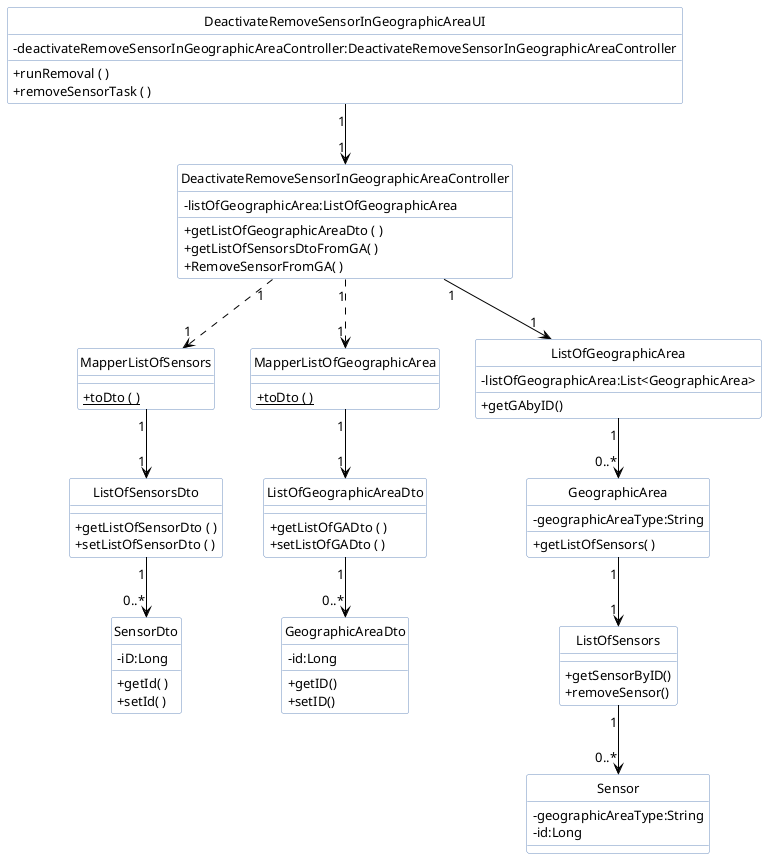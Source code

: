 @startuml

skinparam class {
    HeaderBackgroundColor #DAE8FC
	BackgroundColor White
	ArrowColor black
	BorderColor 6C8EBF
	FontSize 15
	headerFontColor 6C8EBF
	style Frame
	FontName Arial Rounded MT Bold
	}

hide circle

skinparam classAttributeIconSize 0

skinparam classAttributeFontSize 13

skinparam shadowing false

skinparam defaultFontName Segoe UI

class DeactivateRemoveSensorInGeographicAreaUI
class DeactivateRemoveSensorInGeographicAreaController
class GeographicArea
class ListOfSensors
class Sensor
class MapperListOfSensors
class MapperListOfGeographicArea
class ListOfSensorsDto
class SensorDto
class GeographicAreaDto
class ListOfGeographicAreaDto


DeactivateRemoveSensorInGeographicAreaUI "1" --> "1" DeactivateRemoveSensorInGeographicAreaController
DeactivateRemoveSensorInGeographicAreaController "1" --> "1" ListOfGeographicArea
DeactivateRemoveSensorInGeographicAreaController "1" ..> "1" MapperListOfGeographicArea
DeactivateRemoveSensorInGeographicAreaController "1" ..> "1" MapperListOfSensors
MapperListOfGeographicArea "1" --> "1" ListOfGeographicAreaDto
MapperListOfSensors "1" --> "1" ListOfSensorsDto
ListOfGeographicAreaDto "1" --> "0..*" GeographicAreaDto
ListOfSensorsDto "1" --> "0..*" SensorDto

ListOfGeographicArea "1"  -->  "0..*" GeographicArea
GeographicArea "1" --> "1" ListOfSensors
ListOfSensors "1" --> "0..*" Sensor

DeactivateRemoveSensorInGeographicAreaUI : - deactivateRemoveSensorInGeographicAreaController:DeactivateRemoveSensorInGeographicAreaController
DeactivateRemoveSensorInGeographicAreaUI : + runRemoval ( )
DeactivateRemoveSensorInGeographicAreaUI : + removeSensorTask ( )

DeactivateRemoveSensorInGeographicAreaController : - listOfGeographicArea:ListOfGeographicArea
DeactivateRemoveSensorInGeographicAreaController : + getListOfGeographicAreaDto ( )
DeactivateRemoveSensorInGeographicAreaController : + getListOfSensorsDtoFromGA( )
DeactivateRemoveSensorInGeographicAreaController : + RemoveSensorFromGA( )

MapperListOfSensors : + {static} toDto ( )

MapperListOfGeographicArea : + {static} toDto ( )

ListOfGeographicAreaDto : + getListOfGADto ( )
ListOfGeographicAreaDto : + setListOfGADto ( )

ListOfSensorsDto : + getListOfSensorDto ( )
ListOfSensorsDto : + setListOfSensorDto ( )

SensorDto : - iD:Long
SensorDto : + getId( )
SensorDto : + setId( )

GeographicAreaDto : - id:Long
GeographicAreaDto : + getID()
GeographicAreaDto : + setID()

ListOfGeographicArea : -listOfGeographicArea:List<GeographicArea>
ListOfGeographicArea : +getGAbyID()

GeographicArea : - geographicAreaType:String
GeographicArea : + getListOfSensors( )

ListOfSensors : + getSensorByID()
ListOfSensors : + removeSensor()

Sensor : - geographicAreaType:String
Sensor : - id:Long

@enduml